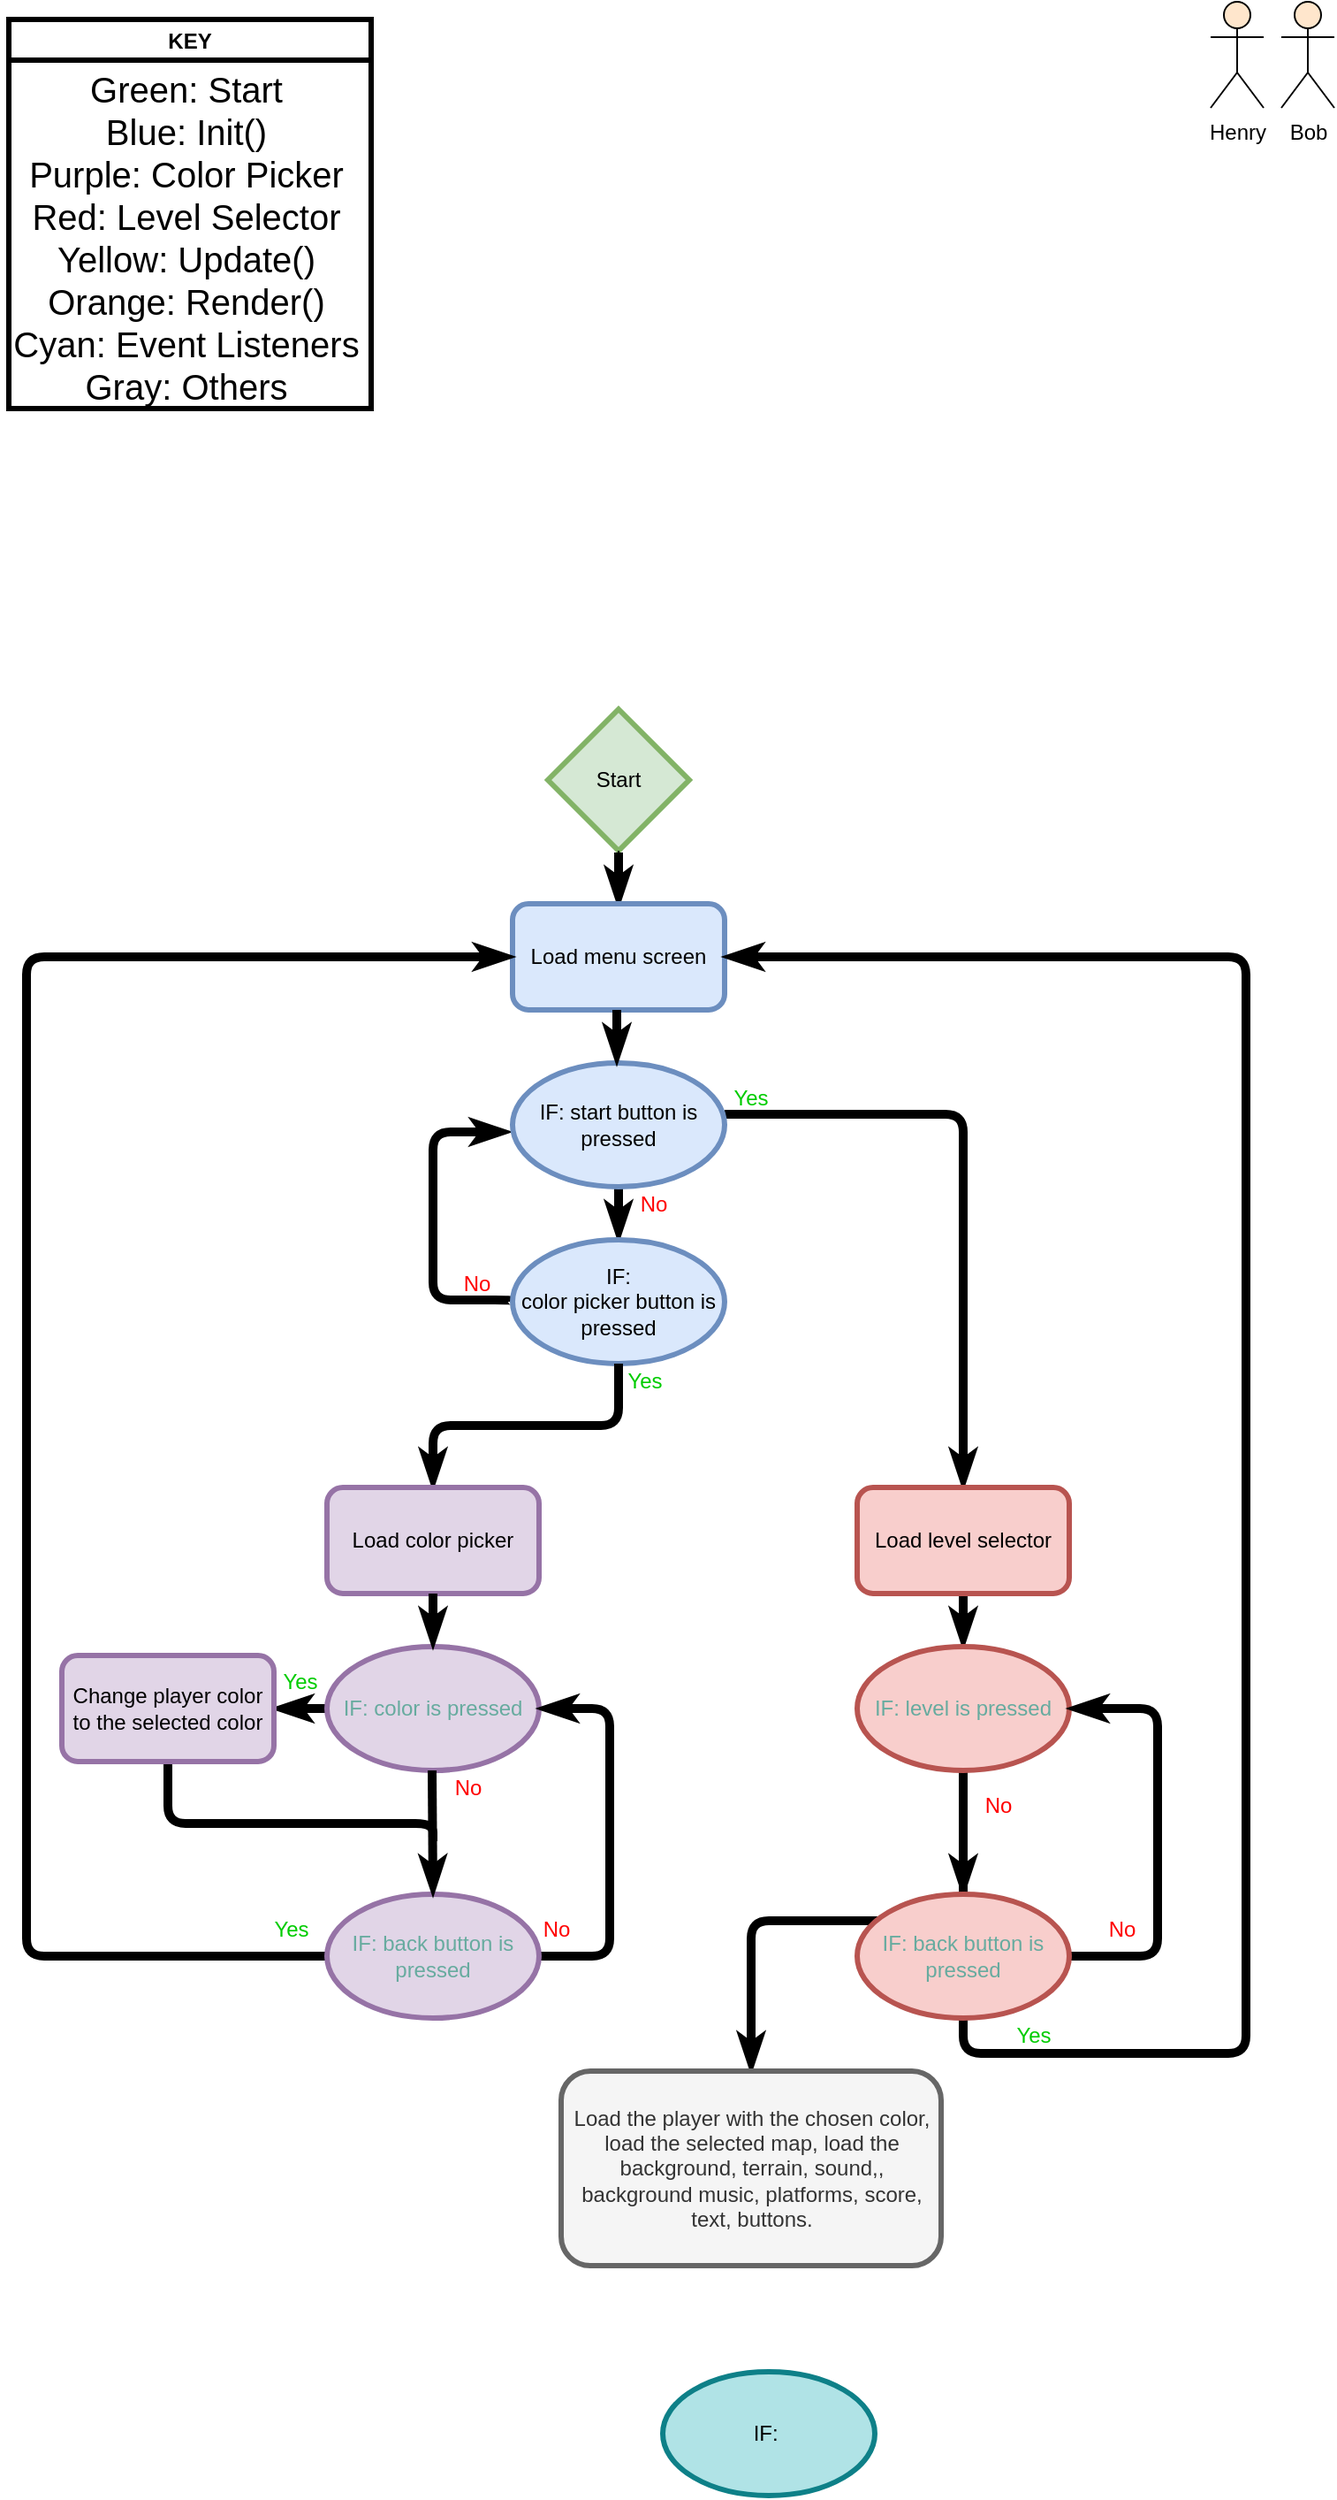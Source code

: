 <mxfile version="15.1.4" type="github">
  <diagram id="sANR0Sa7Du-AlCgByeaL" name="Page-1">
    <mxGraphModel dx="946" dy="473" grid="1" gridSize="10" guides="1" tooltips="1" connect="1" arrows="1" fold="1" page="1" pageScale="1" pageWidth="850" pageHeight="1100" math="0" shadow="0">
      <root>
        <mxCell id="0" />
        <mxCell id="1" parent="0" />
        <mxCell id="qH3xu6opcL6_kooswoq3-1" value="Start" style="rhombus;whiteSpace=wrap;html=1;fillColor=#d5e8d4;strokeColor=#82b366;strokeWidth=3;" parent="1" vertex="1">
          <mxGeometry x="385" y="410" width="80" height="80" as="geometry" />
        </mxCell>
        <mxCell id="qH3xu6opcL6_kooswoq3-3" value="KEY" style="swimlane;strokeWidth=3;" parent="1" vertex="1">
          <mxGeometry x="80" y="20" width="205" height="220" as="geometry" />
        </mxCell>
        <mxCell id="qH3xu6opcL6_kooswoq3-4" value="&lt;font style=&quot;font-size: 20px&quot;&gt;Green: Start&lt;br&gt;Blue: Init()&lt;br&gt;Purple: Color Picker&lt;br&gt;Red: Level Selector&lt;br&gt;Yellow: Update()&lt;br&gt;Orange: Render()&lt;br&gt;Cyan: Event Listeners&lt;br&gt;Gray: Others&lt;br&gt;&lt;br&gt;&lt;/font&gt;" style="text;html=1;align=center;verticalAlign=middle;resizable=0;points=[];autosize=1;strokeColor=none;fillColor=none;" parent="qH3xu6opcL6_kooswoq3-3" vertex="1">
          <mxGeometry x="-5" y="60" width="210" height="150" as="geometry" />
        </mxCell>
        <mxCell id="qH3xu6opcL6_kooswoq3-9" value="" style="endArrow=none;html=1;strokeColor=#000000;strokeWidth=5;entryX=1;entryY=0.5;entryDx=0;entryDy=0;edgeStyle=orthogonalEdgeStyle;endFill=0;startArrow=classicThin;startFill=1;exitX=0.5;exitY=0;exitDx=0;exitDy=0;" parent="1" source="1hW1MU2cilDxWkgsf2Ak-7" edge="1">
          <mxGeometry width="50" height="50" relative="1" as="geometry">
            <mxPoint x="600" y="780" as="sourcePoint" />
            <mxPoint x="485" y="639" as="targetPoint" />
            <Array as="points">
              <mxPoint x="620" y="850" />
              <mxPoint x="620" y="639" />
            </Array>
          </mxGeometry>
        </mxCell>
        <mxCell id="HlZbUKtkhiLdgMQSABBG-2" value="" style="endArrow=none;html=1;entryX=0.5;entryY=1;entryDx=0;entryDy=0;strokeWidth=5;endFill=0;startArrow=classicThin;startFill=1;" parent="1" edge="1">
          <mxGeometry width="50" height="50" relative="1" as="geometry">
            <mxPoint x="425" y="710" as="sourcePoint" />
            <mxPoint x="425" y="670" as="targetPoint" />
          </mxGeometry>
        </mxCell>
        <mxCell id="HlZbUKtkhiLdgMQSABBG-6" value="" style="endArrow=classicThin;html=1;strokeWidth=5;startArrow=none;startFill=0;endFill=1;exitX=0;exitY=0.5;exitDx=0;exitDy=0;edgeStyle=orthogonalEdgeStyle;" parent="1" source="HlZbUKtkhiLdgMQSABBG-19" edge="1">
          <mxGeometry width="50" height="50" relative="1" as="geometry">
            <mxPoint x="320" y="637" as="sourcePoint" />
            <mxPoint x="363" y="649" as="targetPoint" />
            <Array as="points">
              <mxPoint x="320" y="744" />
              <mxPoint x="320" y="649" />
              <mxPoint x="363" y="649" />
            </Array>
          </mxGeometry>
        </mxCell>
        <mxCell id="HlZbUKtkhiLdgMQSABBG-9" value="&lt;font color=&quot;#ff0000&quot;&gt;No&lt;/font&gt;" style="text;html=1;strokeColor=none;fillColor=none;align=center;verticalAlign=middle;whiteSpace=wrap;rounded=0;" parent="1" vertex="1">
          <mxGeometry x="325" y="725" width="40" height="20" as="geometry" />
        </mxCell>
        <mxCell id="HlZbUKtkhiLdgMQSABBG-13" value="&lt;font color=&quot;#ff0000&quot;&gt;No&lt;/font&gt;" style="text;html=1;strokeColor=none;fillColor=none;align=center;verticalAlign=middle;whiteSpace=wrap;rounded=0;" parent="1" vertex="1">
          <mxGeometry x="425" y="680" width="40" height="20" as="geometry" />
        </mxCell>
        <mxCell id="HlZbUKtkhiLdgMQSABBG-17" value="&lt;span&gt;IF: start button is pressed&lt;/span&gt;" style="ellipse;whiteSpace=wrap;html=1;fillColor=#dae8fc;strokeColor=#6c8ebf;strokeWidth=3;" parent="1" vertex="1">
          <mxGeometry x="365" y="610" width="120" height="70" as="geometry" />
        </mxCell>
        <mxCell id="HlZbUKtkhiLdgMQSABBG-18" value="" style="endArrow=none;html=1;entryX=0.5;entryY=1;entryDx=0;entryDy=0;strokeWidth=5;startArrow=classicThin;startFill=1;" parent="1" edge="1">
          <mxGeometry width="50" height="50" relative="1" as="geometry">
            <mxPoint x="425" y="521" as="sourcePoint" />
            <mxPoint x="425" y="491" as="targetPoint" />
          </mxGeometry>
        </mxCell>
        <mxCell id="HlZbUKtkhiLdgMQSABBG-19" value="&lt;span&gt;IF: &lt;br&gt;color picker button is pressed&lt;/span&gt;" style="ellipse;whiteSpace=wrap;html=1;fillColor=#dae8fc;strokeColor=#6c8ebf;strokeWidth=3;" parent="1" vertex="1">
          <mxGeometry x="365" y="710" width="120" height="70" as="geometry" />
        </mxCell>
        <mxCell id="z5al1TYBWJ1lYyxTN1bS-4" value="" style="endArrow=classicThin;html=1;strokeWidth=5;exitX=0.5;exitY=1;exitDx=0;exitDy=0;endFill=1;edgeStyle=orthogonalEdgeStyle;" parent="1" source="HlZbUKtkhiLdgMQSABBG-19" target="z5al1TYBWJ1lYyxTN1bS-6" edge="1">
          <mxGeometry width="50" height="50" relative="1" as="geometry">
            <mxPoint x="400" y="630" as="sourcePoint" />
            <mxPoint x="425" y="720" as="targetPoint" />
          </mxGeometry>
        </mxCell>
        <mxCell id="z5al1TYBWJ1lYyxTN1bS-6" value="Load color picker" style="rounded=1;whiteSpace=wrap;html=1;fillColor=#e1d5e7;strokeColor=#9673a6;strokeWidth=3;" parent="1" vertex="1">
          <mxGeometry x="260" y="850" width="120" height="60" as="geometry" />
        </mxCell>
        <mxCell id="1hW1MU2cilDxWkgsf2Ak-1" value="&lt;font color=&quot;#00cc00&quot;&gt;Yes&lt;/font&gt;" style="text;html=1;strokeColor=none;fillColor=none;align=center;verticalAlign=middle;whiteSpace=wrap;rounded=0;" parent="1" vertex="1">
          <mxGeometry x="480" y="620" width="40" height="20" as="geometry" />
        </mxCell>
        <mxCell id="1hW1MU2cilDxWkgsf2Ak-2" value="&lt;font color=&quot;#00cc00&quot;&gt;Yes&lt;/font&gt;" style="text;html=1;strokeColor=none;fillColor=none;align=center;verticalAlign=middle;whiteSpace=wrap;rounded=0;" parent="1" vertex="1">
          <mxGeometry x="420" y="780" width="40" height="20" as="geometry" />
        </mxCell>
        <mxCell id="1hW1MU2cilDxWkgsf2Ak-4" value="" style="edgeStyle=orthogonalEdgeStyle;rounded=0;orthogonalLoop=1;jettySize=auto;html=1;startArrow=classicThin;startFill=1;endArrow=none;endFill=0;" parent="1" source="1hW1MU2cilDxWkgsf2Ak-3" target="qH3xu6opcL6_kooswoq3-1" edge="1">
          <mxGeometry relative="1" as="geometry" />
        </mxCell>
        <mxCell id="1hW1MU2cilDxWkgsf2Ak-3" value="Load menu screen" style="rounded=1;whiteSpace=wrap;html=1;fillColor=#dae8fc;strokeColor=#6c8ebf;strokeWidth=3;" parent="1" vertex="1">
          <mxGeometry x="365" y="520" width="120" height="60" as="geometry" />
        </mxCell>
        <mxCell id="1hW1MU2cilDxWkgsf2Ak-5" value="" style="edgeStyle=orthogonalEdgeStyle;rounded=0;orthogonalLoop=1;jettySize=auto;html=1;startArrow=classicThin;startFill=1;endArrow=none;endFill=0;strokeWidth=5;" parent="1" edge="1">
          <mxGeometry relative="1" as="geometry">
            <mxPoint x="424" y="610" as="sourcePoint" />
            <mxPoint x="424" y="580" as="targetPoint" />
          </mxGeometry>
        </mxCell>
        <mxCell id="yoXjjoeokbbWdY5fdKAf-14" style="edgeStyle=orthogonalEdgeStyle;rounded=0;orthogonalLoop=1;jettySize=auto;html=1;entryX=0.5;entryY=0;entryDx=0;entryDy=0;endArrow=classicThin;endFill=1;strokeWidth=5;" parent="1" source="1hW1MU2cilDxWkgsf2Ak-7" target="yoXjjoeokbbWdY5fdKAf-13" edge="1">
          <mxGeometry relative="1" as="geometry" />
        </mxCell>
        <mxCell id="1hW1MU2cilDxWkgsf2Ak-7" value="Load level selector" style="rounded=1;whiteSpace=wrap;html=1;strokeWidth=3;fillColor=#f8cecc;strokeColor=#b85450;" parent="1" vertex="1">
          <mxGeometry x="560" y="850" width="120" height="60" as="geometry" />
        </mxCell>
        <mxCell id="ZbSbrt5vP9VM88DJlWoI-17" value="" style="edgeStyle=orthogonalEdgeStyle;rounded=0;orthogonalLoop=1;jettySize=auto;html=1;endArrow=classicThin;endFill=1;strokeWidth=5;" parent="1" source="fsFY9wsdsCtNqfY3CEtP-2" target="ZbSbrt5vP9VM88DJlWoI-5" edge="1">
          <mxGeometry relative="1" as="geometry" />
        </mxCell>
        <mxCell id="fsFY9wsdsCtNqfY3CEtP-2" value="&lt;span&gt;&lt;font color=&quot;#67ab9f&quot;&gt;IF: color is pressed&lt;/font&gt;&lt;br&gt;&lt;/span&gt;" style="ellipse;whiteSpace=wrap;html=1;fillColor=#e1d5e7;strokeColor=#9673a6;strokeWidth=3;" parent="1" vertex="1">
          <mxGeometry x="260" y="940" width="120" height="70" as="geometry" />
        </mxCell>
        <mxCell id="fsFY9wsdsCtNqfY3CEtP-4" value="" style="endArrow=none;html=1;entryX=0.5;entryY=1;entryDx=0;entryDy=0;exitX=0.5;exitY=0;exitDx=0;exitDy=0;startArrow=classicThin;startFill=1;strokeWidth=5;" parent="1" source="fsFY9wsdsCtNqfY3CEtP-2" target="z5al1TYBWJ1lYyxTN1bS-6" edge="1">
          <mxGeometry width="50" height="50" relative="1" as="geometry">
            <mxPoint x="570" y="960" as="sourcePoint" />
            <mxPoint x="620" y="910" as="targetPoint" />
          </mxGeometry>
        </mxCell>
        <mxCell id="fsFY9wsdsCtNqfY3CEtP-5" value="Bob" style="shape=umlActor;verticalLabelPosition=bottom;verticalAlign=top;html=1;fillColor=#ffe6cc;" parent="1" vertex="1">
          <mxGeometry x="800" y="10" width="30" height="60" as="geometry" />
        </mxCell>
        <mxCell id="fsFY9wsdsCtNqfY3CEtP-9" value="&lt;font color=&quot;#00cc00&quot;&gt;Yes&lt;/font&gt;" style="text;html=1;strokeColor=none;fillColor=none;align=center;verticalAlign=middle;whiteSpace=wrap;rounded=0;" parent="1" vertex="1">
          <mxGeometry x="225" y="950" width="40" height="20" as="geometry" />
        </mxCell>
        <mxCell id="yoXjjoeokbbWdY5fdKAf-1" style="edgeStyle=orthogonalEdgeStyle;rounded=1;orthogonalLoop=1;jettySize=auto;html=1;strokeWidth=5;endArrow=none;endFill=0;" parent="1" source="ZbSbrt5vP9VM88DJlWoI-5" edge="1">
          <mxGeometry relative="1" as="geometry">
            <mxPoint x="320" y="1050" as="targetPoint" />
            <Array as="points">
              <mxPoint x="170" y="1040" />
              <mxPoint x="320" y="1040" />
            </Array>
          </mxGeometry>
        </mxCell>
        <mxCell id="ZbSbrt5vP9VM88DJlWoI-5" value="&lt;span&gt;Change player color to the selected color&lt;/span&gt;" style="rounded=1;whiteSpace=wrap;html=1;strokeWidth=3;fillColor=#e1d5e7;strokeColor=#9673a6;" parent="1" vertex="1">
          <mxGeometry x="110" y="945" width="120" height="60" as="geometry" />
        </mxCell>
        <mxCell id="ZbSbrt5vP9VM88DJlWoI-10" value="Henry" style="shape=umlActor;verticalLabelPosition=bottom;verticalAlign=top;html=1;fillColor=#ffe6cc;" parent="1" vertex="1">
          <mxGeometry x="760" y="10" width="30" height="60" as="geometry" />
        </mxCell>
        <mxCell id="ZbSbrt5vP9VM88DJlWoI-18" style="edgeStyle=orthogonalEdgeStyle;rounded=1;orthogonalLoop=1;jettySize=auto;html=1;entryX=1;entryY=0.5;entryDx=0;entryDy=0;endArrow=classicThin;endFill=1;strokeWidth=5;exitX=1;exitY=0.5;exitDx=0;exitDy=0;" parent="1" source="ZbSbrt5vP9VM88DJlWoI-14" target="fsFY9wsdsCtNqfY3CEtP-2" edge="1">
          <mxGeometry relative="1" as="geometry">
            <Array as="points">
              <mxPoint x="420" y="1115" />
              <mxPoint x="420" y="975" />
            </Array>
          </mxGeometry>
        </mxCell>
        <mxCell id="ZbSbrt5vP9VM88DJlWoI-20" style="edgeStyle=orthogonalEdgeStyle;rounded=1;orthogonalLoop=1;jettySize=auto;html=1;endArrow=classicThin;endFill=1;strokeWidth=5;entryX=0;entryY=0.5;entryDx=0;entryDy=0;exitX=0;exitY=0.5;exitDx=0;exitDy=0;" parent="1" source="ZbSbrt5vP9VM88DJlWoI-14" target="1hW1MU2cilDxWkgsf2Ak-3" edge="1">
          <mxGeometry relative="1" as="geometry">
            <mxPoint x="290" y="620" as="targetPoint" />
            <Array as="points">
              <mxPoint x="90" y="1115" />
              <mxPoint x="90" y="550" />
            </Array>
          </mxGeometry>
        </mxCell>
        <mxCell id="ZbSbrt5vP9VM88DJlWoI-14" value="&lt;span&gt;&lt;font color=&quot;#67ab9f&quot;&gt;IF: back button is pressed&lt;/font&gt;&lt;br&gt;&lt;/span&gt;" style="ellipse;whiteSpace=wrap;html=1;fillColor=#e1d5e7;strokeColor=#9673a6;strokeWidth=3;" parent="1" vertex="1">
          <mxGeometry x="260" y="1080" width="120" height="70" as="geometry" />
        </mxCell>
        <mxCell id="ZbSbrt5vP9VM88DJlWoI-15" value="" style="endArrow=none;html=1;entryX=0.5;entryY=1;entryDx=0;entryDy=0;exitX=0.5;exitY=0;exitDx=0;exitDy=0;startArrow=classicThin;startFill=1;strokeWidth=5;" parent="1" source="ZbSbrt5vP9VM88DJlWoI-14" edge="1">
          <mxGeometry width="50" height="50" relative="1" as="geometry">
            <mxPoint x="319.5" y="1040" as="sourcePoint" />
            <mxPoint x="319.5" y="1010" as="targetPoint" />
          </mxGeometry>
        </mxCell>
        <mxCell id="ZbSbrt5vP9VM88DJlWoI-16" value="&lt;font color=&quot;#ff0000&quot;&gt;No&lt;/font&gt;" style="text;html=1;strokeColor=none;fillColor=none;align=center;verticalAlign=middle;whiteSpace=wrap;rounded=0;" parent="1" vertex="1">
          <mxGeometry x="320" y="1010" width="40" height="20" as="geometry" />
        </mxCell>
        <mxCell id="ZbSbrt5vP9VM88DJlWoI-19" value="&lt;font color=&quot;#ff0000&quot;&gt;No&lt;/font&gt;" style="text;html=1;strokeColor=none;fillColor=none;align=center;verticalAlign=middle;whiteSpace=wrap;rounded=0;" parent="1" vertex="1">
          <mxGeometry x="370" y="1090" width="40" height="20" as="geometry" />
        </mxCell>
        <mxCell id="ZbSbrt5vP9VM88DJlWoI-21" value="&lt;font color=&quot;#00cc00&quot;&gt;Yes&lt;/font&gt;" style="text;html=1;strokeColor=none;fillColor=none;align=center;verticalAlign=middle;whiteSpace=wrap;rounded=0;" parent="1" vertex="1">
          <mxGeometry x="220" y="1090" width="40" height="20" as="geometry" />
        </mxCell>
        <mxCell id="yoXjjoeokbbWdY5fdKAf-7" style="edgeStyle=orthogonalEdgeStyle;rounded=1;orthogonalLoop=1;jettySize=auto;html=1;entryX=1.033;entryY=0.414;entryDx=0;entryDy=0;entryPerimeter=0;endArrow=classicThin;endFill=1;strokeWidth=5;exitX=1;exitY=0.5;exitDx=0;exitDy=0;" parent="1" edge="1">
          <mxGeometry relative="1" as="geometry">
            <Array as="points">
              <mxPoint x="790" y="625" />
              <mxPoint x="790" y="479" />
            </Array>
            <mxPoint x="753.96" y="478.98" as="targetPoint" />
          </mxGeometry>
        </mxCell>
        <mxCell id="O-zRNot-esT4dn0OZAIN-2" value="" style="edgeStyle=orthogonalEdgeStyle;rounded=0;orthogonalLoop=1;jettySize=auto;html=1;strokeWidth=5;endArrow=classicThin;endFill=1;" parent="1" source="yoXjjoeokbbWdY5fdKAf-13" target="O-zRNot-esT4dn0OZAIN-1" edge="1">
          <mxGeometry relative="1" as="geometry" />
        </mxCell>
        <mxCell id="ECO3SfFX27cgc8bEJBXW-2" style="edgeStyle=orthogonalEdgeStyle;rounded=1;orthogonalLoop=1;jettySize=auto;html=1;entryX=0.5;entryY=0;entryDx=0;entryDy=0;strokeWidth=5;endArrow=classicThin;endFill=1;" parent="1" source="yoXjjoeokbbWdY5fdKAf-13" target="ECO3SfFX27cgc8bEJBXW-1" edge="1">
          <mxGeometry relative="1" as="geometry" />
        </mxCell>
        <mxCell id="yoXjjoeokbbWdY5fdKAf-13" value="&lt;span&gt;&lt;font color=&quot;#67ab9f&quot;&gt;IF: level is pressed&lt;/font&gt;&lt;br&gt;&lt;/span&gt;" style="ellipse;whiteSpace=wrap;html=1;fillColor=#f8cecc;strokeColor=#b85450;strokeWidth=3;" parent="1" vertex="1">
          <mxGeometry x="560" y="940" width="120" height="70" as="geometry" />
        </mxCell>
        <mxCell id="O-zRNot-esT4dn0OZAIN-8" style="edgeStyle=orthogonalEdgeStyle;rounded=1;orthogonalLoop=1;jettySize=auto;html=1;entryX=1;entryY=0.5;entryDx=0;entryDy=0;endArrow=classicThin;endFill=1;strokeColor=#000000;strokeWidth=5;exitX=0.5;exitY=1;exitDx=0;exitDy=0;" parent="1" source="O-zRNot-esT4dn0OZAIN-1" target="1hW1MU2cilDxWkgsf2Ak-3" edge="1">
          <mxGeometry relative="1" as="geometry">
            <Array as="points">
              <mxPoint x="620" y="1170" />
              <mxPoint x="780" y="1170" />
              <mxPoint x="780" y="550" />
            </Array>
          </mxGeometry>
        </mxCell>
        <mxCell id="O-zRNot-esT4dn0OZAIN-10" style="edgeStyle=orthogonalEdgeStyle;rounded=1;orthogonalLoop=1;jettySize=auto;html=1;exitX=1;exitY=0.5;exitDx=0;exitDy=0;entryX=1;entryY=0.5;entryDx=0;entryDy=0;endArrow=classicThin;endFill=1;strokeColor=#000000;strokeWidth=5;" parent="1" source="O-zRNot-esT4dn0OZAIN-1" target="yoXjjoeokbbWdY5fdKAf-13" edge="1">
          <mxGeometry relative="1" as="geometry">
            <Array as="points">
              <mxPoint x="730" y="1115" />
              <mxPoint x="730" y="975" />
            </Array>
          </mxGeometry>
        </mxCell>
        <mxCell id="O-zRNot-esT4dn0OZAIN-1" value="&lt;span&gt;&lt;font color=&quot;#67ab9f&quot;&gt;IF: back button is pressed&lt;/font&gt;&lt;br&gt;&lt;/span&gt;" style="ellipse;whiteSpace=wrap;html=1;fillColor=#f8cecc;strokeColor=#b85450;strokeWidth=3;" parent="1" vertex="1">
          <mxGeometry x="560" y="1080" width="120" height="70" as="geometry" />
        </mxCell>
        <mxCell id="O-zRNot-esT4dn0OZAIN-11" value="&lt;font color=&quot;#ff0000&quot;&gt;No&lt;/font&gt;" style="text;html=1;strokeColor=none;fillColor=none;align=center;verticalAlign=middle;whiteSpace=wrap;rounded=0;" parent="1" vertex="1">
          <mxGeometry x="690" y="1090" width="40" height="20" as="geometry" />
        </mxCell>
        <mxCell id="O-zRNot-esT4dn0OZAIN-12" value="&lt;font color=&quot;#00cc00&quot;&gt;Yes&lt;/font&gt;" style="text;html=1;strokeColor=none;fillColor=none;align=center;verticalAlign=middle;whiteSpace=wrap;rounded=0;" parent="1" vertex="1">
          <mxGeometry x="640" y="1150" width="40" height="20" as="geometry" />
        </mxCell>
        <mxCell id="O-zRNot-esT4dn0OZAIN-13" value="&lt;font color=&quot;#ff0000&quot;&gt;No&lt;/font&gt;" style="text;html=1;strokeColor=none;fillColor=none;align=center;verticalAlign=middle;whiteSpace=wrap;rounded=0;" parent="1" vertex="1">
          <mxGeometry x="620" y="1020" width="40" height="20" as="geometry" />
        </mxCell>
        <mxCell id="ECO3SfFX27cgc8bEJBXW-1" value="Load the player with the chosen color, load the selected map, load the background, terrain, sound,, background music, platforms, score, text, buttons." style="rounded=1;whiteSpace=wrap;html=1;fillColor=#f5f5f5;strokeColor=#666666;fontColor=#333333;strokeWidth=3;" parent="1" vertex="1">
          <mxGeometry x="392.5" y="1180" width="215" height="110" as="geometry" />
        </mxCell>
        <mxCell id="FLNDudQOrhonKS8H3ENc-1" value="&lt;span&gt;IF:&amp;nbsp;&lt;br&gt;&lt;/span&gt;" style="ellipse;whiteSpace=wrap;html=1;fillColor=#b0e3e6;strokeColor=#0e8088;strokeWidth=3;" vertex="1" parent="1">
          <mxGeometry x="450" y="1350" width="120" height="70" as="geometry" />
        </mxCell>
      </root>
    </mxGraphModel>
  </diagram>
</mxfile>
